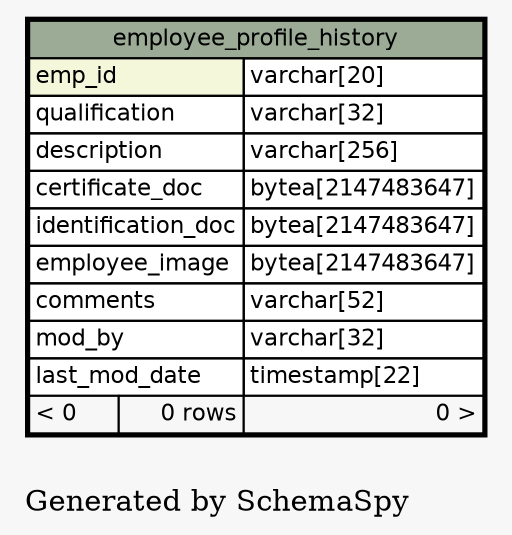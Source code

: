 // dot 2.38.0 on Windows 7 6.1
digraph "oneDegreeRelationshipsGraph" {
  graph [
    rankdir="RL"
    bgcolor="#f7f7f7"
    label="\nGenerated by SchemaSpy"
    labeljust="l"
  ];
  node [
    fontname="Helvetica"
    fontsize="11"
    shape="plaintext"
  ];
  edge [
    arrowsize="0.8"
  ];
  "employee_profile_history" [
    label=<
    <TABLE BORDER="2" CELLBORDER="1" CELLSPACING="0" BGCOLOR="#ffffff">
      <TR><TD PORT="employee_profile_history.heading" COLSPAN="3" BGCOLOR="#9bab96" ALIGN="CENTER">employee_profile_history</TD></TR>
      <TR><TD PORT="emp_id" COLSPAN="2" BGCOLOR="#f4f7da" ALIGN="LEFT">emp_id</TD><TD PORT="emp_id.type" ALIGN="LEFT">varchar[20]</TD></TR>
      <TR><TD PORT="qualification" COLSPAN="2" ALIGN="LEFT">qualification</TD><TD PORT="qualification.type" ALIGN="LEFT">varchar[32]</TD></TR>
      <TR><TD PORT="description" COLSPAN="2" ALIGN="LEFT">description</TD><TD PORT="description.type" ALIGN="LEFT">varchar[256]</TD></TR>
      <TR><TD PORT="certificate_doc" COLSPAN="2" ALIGN="LEFT">certificate_doc</TD><TD PORT="certificate_doc.type" ALIGN="LEFT">bytea[2147483647]</TD></TR>
      <TR><TD PORT="identification_doc" COLSPAN="2" ALIGN="LEFT">identification_doc</TD><TD PORT="identification_doc.type" ALIGN="LEFT">bytea[2147483647]</TD></TR>
      <TR><TD PORT="employee_image" COLSPAN="2" ALIGN="LEFT">employee_image</TD><TD PORT="employee_image.type" ALIGN="LEFT">bytea[2147483647]</TD></TR>
      <TR><TD PORT="comments" COLSPAN="2" ALIGN="LEFT">comments</TD><TD PORT="comments.type" ALIGN="LEFT">varchar[52]</TD></TR>
      <TR><TD PORT="mod_by" COLSPAN="2" ALIGN="LEFT">mod_by</TD><TD PORT="mod_by.type" ALIGN="LEFT">varchar[32]</TD></TR>
      <TR><TD PORT="last_mod_date" COLSPAN="2" ALIGN="LEFT">last_mod_date</TD><TD PORT="last_mod_date.type" ALIGN="LEFT">timestamp[22]</TD></TR>
      <TR><TD ALIGN="LEFT" BGCOLOR="#f7f7f7">&lt; 0</TD><TD ALIGN="RIGHT" BGCOLOR="#f7f7f7">0 rows</TD><TD ALIGN="RIGHT" BGCOLOR="#f7f7f7">0 &gt;</TD></TR>
    </TABLE>>
    URL="employee_profile_history.html#"
    tooltip="employee_profile_history"
  ];
}
